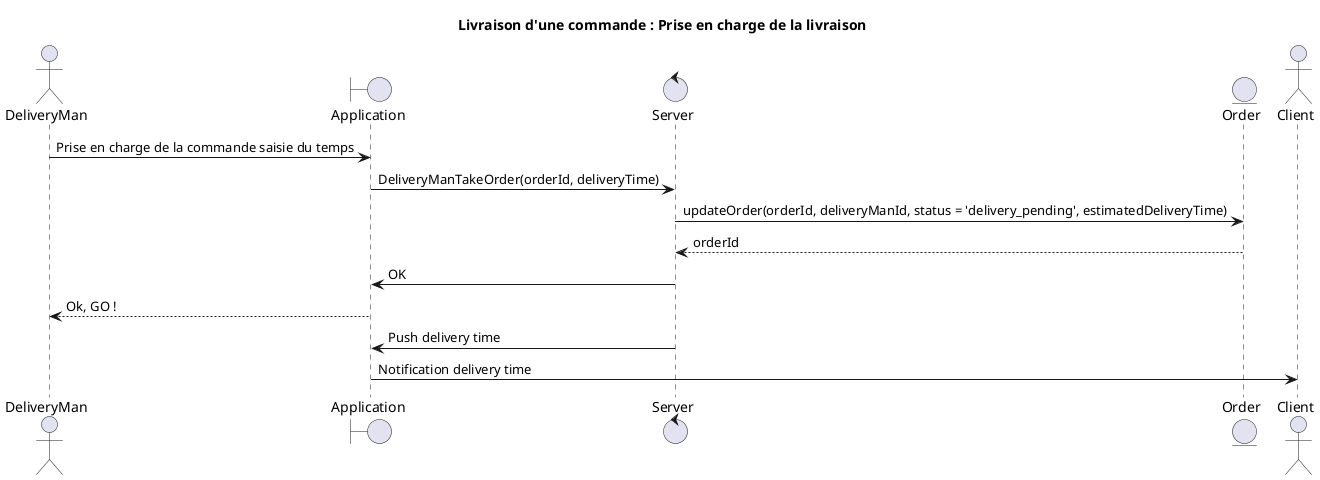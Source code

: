 @startuml
title Livraison d'une commande : Prise en charge de la livraison
actor DeliveryMan
boundary Application 
control Server
entity Order
actor Client
DeliveryMan -> Application : Prise en charge de la commande saisie du temps
Application -> Server : DeliveryManTakeOrder(orderId, deliveryTime)
Server -> Order : updateOrder(orderId, deliveryManId, status = 'delivery_pending', estimatedDeliveryTime)
Order --> Server : orderId
Server -> Application : OK
Application --> DeliveryMan : Ok, GO !
Server -> Application : Push delivery time
Application -> Client : Notification delivery time
@enduml